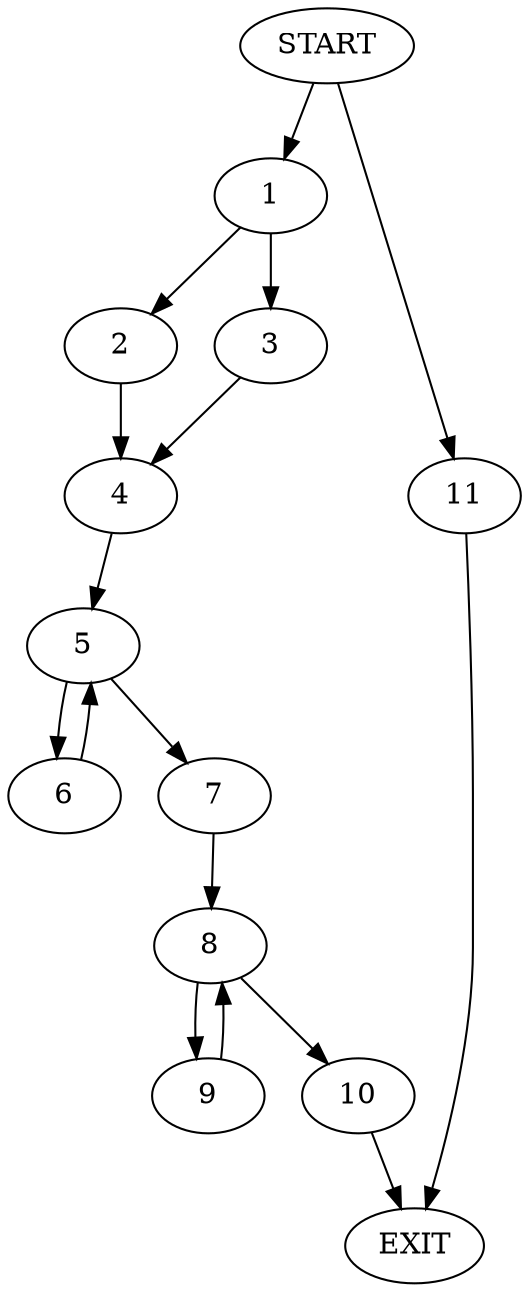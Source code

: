 digraph {
0 [label="START"]
12 [label="EXIT"]
0 -> 1
1 -> 2
1 -> 3
3 -> 4
2 -> 4
4 -> 5
5 -> 6
5 -> 7
6 -> 5
7 -> 8
8 -> 9
8 -> 10
9 -> 8
10 -> 12
0 -> 11
11 -> 12
}
